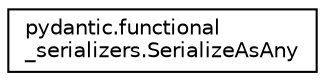 digraph "Graphical Class Hierarchy"
{
 // LATEX_PDF_SIZE
  edge [fontname="Helvetica",fontsize="10",labelfontname="Helvetica",labelfontsize="10"];
  node [fontname="Helvetica",fontsize="10",shape=record];
  rankdir="LR";
  Node0 [label="pydantic.functional\l_serializers.SerializeAsAny",height=0.2,width=0.4,color="black", fillcolor="white", style="filled",URL="$classpydantic_1_1functional__serializers_1_1SerializeAsAny.html",tooltip=" "];
}
